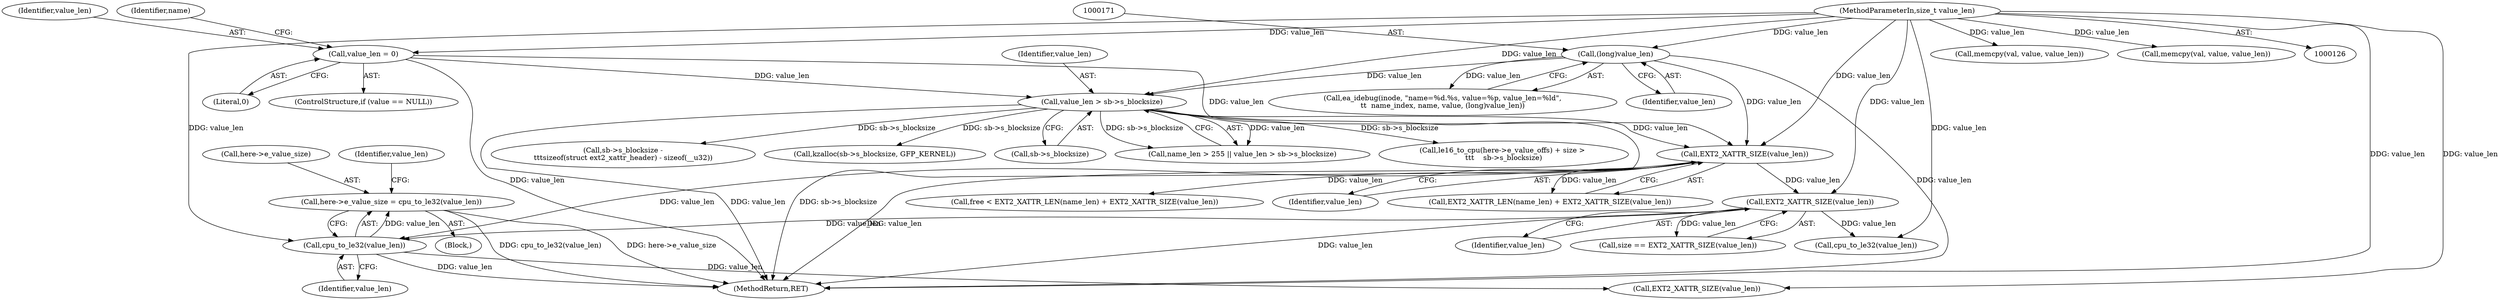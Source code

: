 digraph "0_linux_be0726d33cb8f411945884664924bed3cb8c70ee_10@pointer" {
"1000905" [label="(Call,here->e_value_size = cpu_to_le32(value_len))"];
"1000909" [label="(Call,cpu_to_le32(value_len))"];
"1000783" [label="(Call,EXT2_XATTR_SIZE(value_len))"];
"1000534" [label="(Call,EXT2_XATTR_SIZE(value_len))"];
"1000177" [label="(Call,value_len = 0)"];
"1000131" [label="(MethodParameterIn,size_t value_len)"];
"1000170" [label="(Call,(long)value_len)"];
"1000196" [label="(Call,value_len > sb->s_blocksize)"];
"1000529" [label="(Call,free < EXT2_XATTR_LEN(name_len) + EXT2_XATTR_SIZE(value_len))"];
"1000917" [label="(Call,EXT2_XATTR_SIZE(value_len))"];
"1000910" [label="(Identifier,value_len)"];
"1000783" [label="(Call,EXT2_XATTR_SIZE(value_len))"];
"1001017" [label="(MethodReturn,RET)"];
"1000182" [label="(Identifier,name)"];
"1000196" [label="(Call,value_len > sb->s_blocksize)"];
"1000904" [label="(Block,)"];
"1000179" [label="(Literal,0)"];
"1000909" [label="(Call,cpu_to_le32(value_len))"];
"1000905" [label="(Call,here->e_value_size = cpu_to_le32(value_len))"];
"1000170" [label="(Call,(long)value_len)"];
"1000192" [label="(Call,name_len > 255 || value_len > sb->s_blocksize)"];
"1000906" [label="(Call,here->e_value_size)"];
"1000912" [label="(Identifier,value_len)"];
"1000178" [label="(Identifier,value_len)"];
"1000535" [label="(Identifier,value_len)"];
"1000177" [label="(Call,value_len = 0)"];
"1000131" [label="(MethodParameterIn,size_t value_len)"];
"1000790" [label="(Call,cpu_to_le32(value_len))"];
"1000534" [label="(Call,EXT2_XATTR_SIZE(value_len))"];
"1000784" [label="(Identifier,value_len)"];
"1000173" [label="(ControlStructure,if (value == NULL))"];
"1000164" [label="(Call,ea_idebug(inode, \"name=%d.%s, value=%p, value_len=%ld\",\n\t\t  name_index, name, value, (long)value_len))"];
"1000436" [label="(Call,sb->s_blocksize -\n\t\t\tsizeof(struct ext2_xattr_header) - sizeof(__u32))"];
"1000644" [label="(Call,kzalloc(sb->s_blocksize, GFP_KERNEL))"];
"1000198" [label="(Call,sb->s_blocksize)"];
"1000500" [label="(Call,le16_to_cpu(here->e_value_offs) + size > \n\t\t\t    sb->s_blocksize)"];
"1000781" [label="(Call,size == EXT2_XATTR_SIZE(value_len))"];
"1000949" [label="(Call,memcpy(val, value, value_len))"];
"1000800" [label="(Call,memcpy(val, value, value_len))"];
"1000197" [label="(Identifier,value_len)"];
"1000172" [label="(Identifier,value_len)"];
"1000531" [label="(Call,EXT2_XATTR_LEN(name_len) + EXT2_XATTR_SIZE(value_len))"];
"1000905" -> "1000904"  [label="AST: "];
"1000905" -> "1000909"  [label="CFG: "];
"1000906" -> "1000905"  [label="AST: "];
"1000909" -> "1000905"  [label="AST: "];
"1000912" -> "1000905"  [label="CFG: "];
"1000905" -> "1001017"  [label="DDG: here->e_value_size"];
"1000905" -> "1001017"  [label="DDG: cpu_to_le32(value_len)"];
"1000909" -> "1000905"  [label="DDG: value_len"];
"1000909" -> "1000910"  [label="CFG: "];
"1000910" -> "1000909"  [label="AST: "];
"1000909" -> "1001017"  [label="DDG: value_len"];
"1000783" -> "1000909"  [label="DDG: value_len"];
"1000534" -> "1000909"  [label="DDG: value_len"];
"1000131" -> "1000909"  [label="DDG: value_len"];
"1000909" -> "1000917"  [label="DDG: value_len"];
"1000783" -> "1000781"  [label="AST: "];
"1000783" -> "1000784"  [label="CFG: "];
"1000784" -> "1000783"  [label="AST: "];
"1000781" -> "1000783"  [label="CFG: "];
"1000783" -> "1001017"  [label="DDG: value_len"];
"1000783" -> "1000781"  [label="DDG: value_len"];
"1000534" -> "1000783"  [label="DDG: value_len"];
"1000131" -> "1000783"  [label="DDG: value_len"];
"1000783" -> "1000790"  [label="DDG: value_len"];
"1000534" -> "1000531"  [label="AST: "];
"1000534" -> "1000535"  [label="CFG: "];
"1000535" -> "1000534"  [label="AST: "];
"1000531" -> "1000534"  [label="CFG: "];
"1000534" -> "1001017"  [label="DDG: value_len"];
"1000534" -> "1000529"  [label="DDG: value_len"];
"1000534" -> "1000531"  [label="DDG: value_len"];
"1000177" -> "1000534"  [label="DDG: value_len"];
"1000170" -> "1000534"  [label="DDG: value_len"];
"1000196" -> "1000534"  [label="DDG: value_len"];
"1000131" -> "1000534"  [label="DDG: value_len"];
"1000177" -> "1000173"  [label="AST: "];
"1000177" -> "1000179"  [label="CFG: "];
"1000178" -> "1000177"  [label="AST: "];
"1000179" -> "1000177"  [label="AST: "];
"1000182" -> "1000177"  [label="CFG: "];
"1000177" -> "1001017"  [label="DDG: value_len"];
"1000131" -> "1000177"  [label="DDG: value_len"];
"1000177" -> "1000196"  [label="DDG: value_len"];
"1000131" -> "1000126"  [label="AST: "];
"1000131" -> "1001017"  [label="DDG: value_len"];
"1000131" -> "1000170"  [label="DDG: value_len"];
"1000131" -> "1000196"  [label="DDG: value_len"];
"1000131" -> "1000790"  [label="DDG: value_len"];
"1000131" -> "1000800"  [label="DDG: value_len"];
"1000131" -> "1000917"  [label="DDG: value_len"];
"1000131" -> "1000949"  [label="DDG: value_len"];
"1000170" -> "1000164"  [label="AST: "];
"1000170" -> "1000172"  [label="CFG: "];
"1000171" -> "1000170"  [label="AST: "];
"1000172" -> "1000170"  [label="AST: "];
"1000164" -> "1000170"  [label="CFG: "];
"1000170" -> "1001017"  [label="DDG: value_len"];
"1000170" -> "1000164"  [label="DDG: value_len"];
"1000170" -> "1000196"  [label="DDG: value_len"];
"1000196" -> "1000192"  [label="AST: "];
"1000196" -> "1000198"  [label="CFG: "];
"1000197" -> "1000196"  [label="AST: "];
"1000198" -> "1000196"  [label="AST: "];
"1000192" -> "1000196"  [label="CFG: "];
"1000196" -> "1001017"  [label="DDG: value_len"];
"1000196" -> "1001017"  [label="DDG: sb->s_blocksize"];
"1000196" -> "1000192"  [label="DDG: value_len"];
"1000196" -> "1000192"  [label="DDG: sb->s_blocksize"];
"1000196" -> "1000436"  [label="DDG: sb->s_blocksize"];
"1000196" -> "1000500"  [label="DDG: sb->s_blocksize"];
"1000196" -> "1000644"  [label="DDG: sb->s_blocksize"];
}
